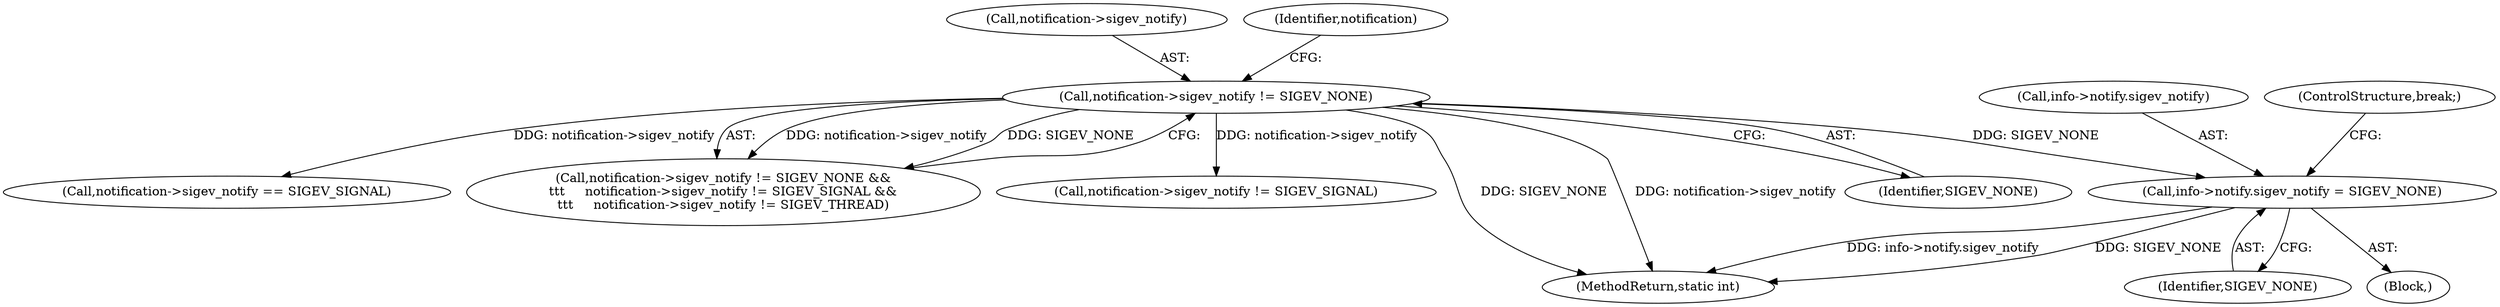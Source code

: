 digraph "0_linux_f991af3daabaecff34684fd51fac80319d1baad1@pointer" {
"1000365" [label="(Call,info->notify.sigev_notify = SIGEV_NONE)"];
"1000130" [label="(Call,notification->sigev_notify != SIGEV_NONE)"];
"1000130" [label="(Call,notification->sigev_notify != SIGEV_NONE)"];
"1000134" [label="(Identifier,SIGEV_NONE)"];
"1000131" [label="(Call,notification->sigev_notify)"];
"1000151" [label="(Call,notification->sigev_notify == SIGEV_SIGNAL)"];
"1000138" [label="(Identifier,notification)"];
"1000363" [label="(Block,)"];
"1000129" [label="(Call,notification->sigev_notify != SIGEV_NONE &&\n\t\t\t     notification->sigev_notify != SIGEV_SIGNAL &&\n\t\t\t     notification->sigev_notify != SIGEV_THREAD)"];
"1000136" [label="(Call,notification->sigev_notify != SIGEV_SIGNAL)"];
"1000366" [label="(Call,info->notify.sigev_notify)"];
"1000372" [label="(ControlStructure,break;)"];
"1000371" [label="(Identifier,SIGEV_NONE)"];
"1000469" [label="(MethodReturn,static int)"];
"1000365" [label="(Call,info->notify.sigev_notify = SIGEV_NONE)"];
"1000365" -> "1000363"  [label="AST: "];
"1000365" -> "1000371"  [label="CFG: "];
"1000366" -> "1000365"  [label="AST: "];
"1000371" -> "1000365"  [label="AST: "];
"1000372" -> "1000365"  [label="CFG: "];
"1000365" -> "1000469"  [label="DDG: info->notify.sigev_notify"];
"1000365" -> "1000469"  [label="DDG: SIGEV_NONE"];
"1000130" -> "1000365"  [label="DDG: SIGEV_NONE"];
"1000130" -> "1000129"  [label="AST: "];
"1000130" -> "1000134"  [label="CFG: "];
"1000131" -> "1000130"  [label="AST: "];
"1000134" -> "1000130"  [label="AST: "];
"1000138" -> "1000130"  [label="CFG: "];
"1000129" -> "1000130"  [label="CFG: "];
"1000130" -> "1000469"  [label="DDG: SIGEV_NONE"];
"1000130" -> "1000469"  [label="DDG: notification->sigev_notify"];
"1000130" -> "1000129"  [label="DDG: notification->sigev_notify"];
"1000130" -> "1000129"  [label="DDG: SIGEV_NONE"];
"1000130" -> "1000136"  [label="DDG: notification->sigev_notify"];
"1000130" -> "1000151"  [label="DDG: notification->sigev_notify"];
}
